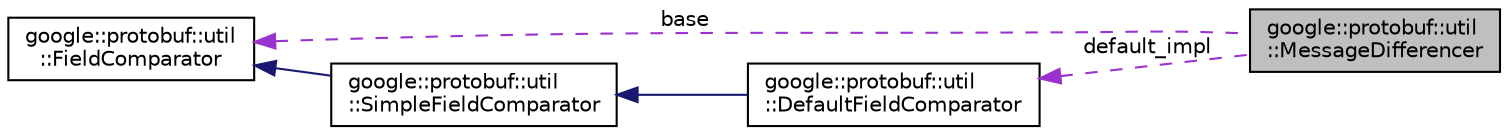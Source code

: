 digraph "google::protobuf::util::MessageDifferencer"
{
 // LATEX_PDF_SIZE
  edge [fontname="Helvetica",fontsize="10",labelfontname="Helvetica",labelfontsize="10"];
  node [fontname="Helvetica",fontsize="10",shape=record];
  rankdir="LR";
  Node1 [label="google::protobuf::util\l::MessageDifferencer",height=0.2,width=0.4,color="black", fillcolor="grey75", style="filled", fontcolor="black",tooltip=" "];
  Node2 -> Node1 [dir="back",color="darkorchid3",fontsize="10",style="dashed",label=" base" ,fontname="Helvetica"];
  Node2 [label="google::protobuf::util\l::FieldComparator",height=0.2,width=0.4,color="black", fillcolor="white", style="filled",URL="$classgoogle_1_1protobuf_1_1util_1_1FieldComparator.html",tooltip=" "];
  Node3 -> Node1 [dir="back",color="darkorchid3",fontsize="10",style="dashed",label=" default_impl" ,fontname="Helvetica"];
  Node3 [label="google::protobuf::util\l::DefaultFieldComparator",height=0.2,width=0.4,color="black", fillcolor="white", style="filled",URL="$classgoogle_1_1protobuf_1_1util_1_1DefaultFieldComparator.html",tooltip=" "];
  Node4 -> Node3 [dir="back",color="midnightblue",fontsize="10",style="solid",fontname="Helvetica"];
  Node4 [label="google::protobuf::util\l::SimpleFieldComparator",height=0.2,width=0.4,color="black", fillcolor="white", style="filled",URL="$classgoogle_1_1protobuf_1_1util_1_1SimpleFieldComparator.html",tooltip=" "];
  Node2 -> Node4 [dir="back",color="midnightblue",fontsize="10",style="solid",fontname="Helvetica"];
}
